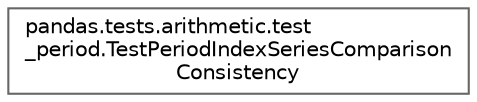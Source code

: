 digraph "Graphical Class Hierarchy"
{
 // LATEX_PDF_SIZE
  bgcolor="transparent";
  edge [fontname=Helvetica,fontsize=10,labelfontname=Helvetica,labelfontsize=10];
  node [fontname=Helvetica,fontsize=10,shape=box,height=0.2,width=0.4];
  rankdir="LR";
  Node0 [id="Node000000",label="pandas.tests.arithmetic.test\l_period.TestPeriodIndexSeriesComparison\lConsistency",height=0.2,width=0.4,color="grey40", fillcolor="white", style="filled",URL="$dd/d58/classpandas_1_1tests_1_1arithmetic_1_1test__period_1_1TestPeriodIndexSeriesComparisonConsistency.html",tooltip=" "];
}
